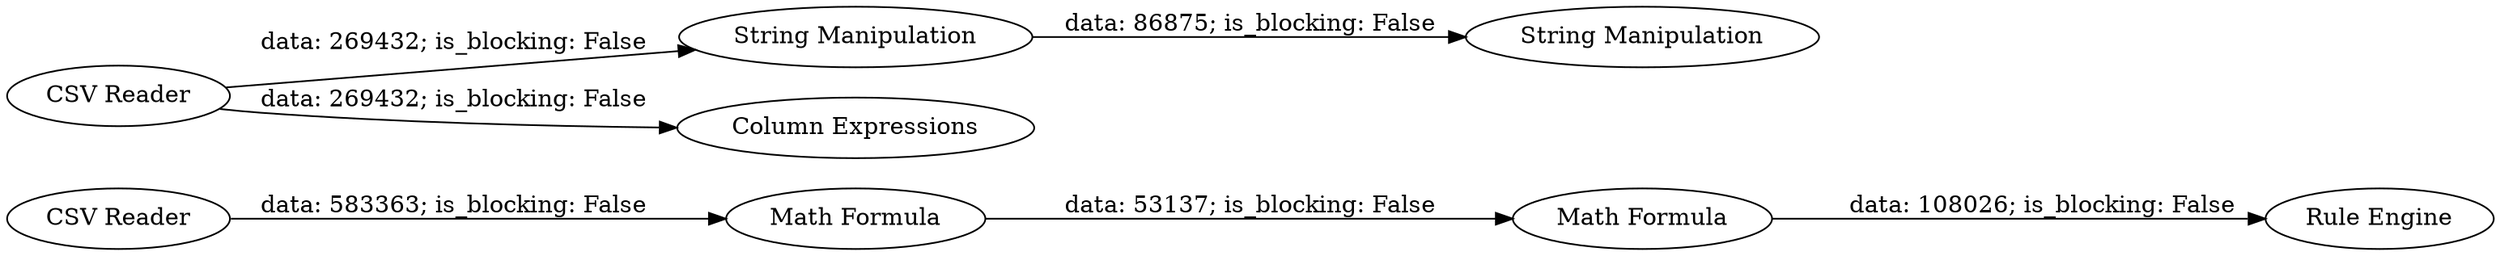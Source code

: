 digraph {
	"43733329376821527_21" [label="Math Formula"]
	"43733329376821527_19" [label="String Manipulation"]
	"43733329376821527_20" [label="Math Formula"]
	"43733329376821527_23" [label="Column Expressions"]
	"43733329376821527_26" [label="CSV Reader"]
	"43733329376821527_22" [label="Rule Engine"]
	"43733329376821527_18" [label="String Manipulation"]
	"43733329376821527_25" [label="CSV Reader"]
	"43733329376821527_21" -> "43733329376821527_22" [label="data: 108026; is_blocking: False"]
	"43733329376821527_19" -> "43733329376821527_18" [label="data: 86875; is_blocking: False"]
	"43733329376821527_25" -> "43733329376821527_19" [label="data: 269432; is_blocking: False"]
	"43733329376821527_26" -> "43733329376821527_20" [label="data: 583363; is_blocking: False"]
	"43733329376821527_25" -> "43733329376821527_23" [label="data: 269432; is_blocking: False"]
	"43733329376821527_20" -> "43733329376821527_21" [label="data: 53137; is_blocking: False"]
	rankdir=LR
}
